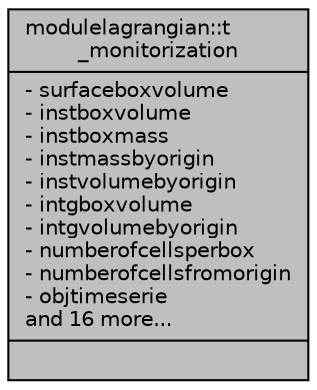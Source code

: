digraph "modulelagrangian::t_monitorization"
{
 // LATEX_PDF_SIZE
  edge [fontname="Helvetica",fontsize="10",labelfontname="Helvetica",labelfontsize="10"];
  node [fontname="Helvetica",fontsize="10",shape=record];
  Node1 [label="{modulelagrangian::t\l_monitorization\n|- surfaceboxvolume\l- instboxvolume\l- instboxmass\l- instmassbyorigin\l- instvolumebyorigin\l- intgboxvolume\l- intgvolumebyorigin\l- numberofcellsperbox\l- numberofcellsfromorigin\l- objtimeserie\land 16 more...\l|}",height=0.2,width=0.4,color="black", fillcolor="grey75", style="filled", fontcolor="black",tooltip=" "];
}
